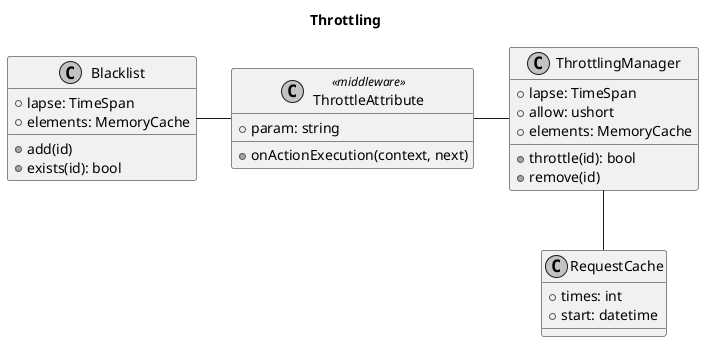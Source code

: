 @startuml throttlingClass
skinparam monochrome true

title Throttling
class "Blacklist" as black
class "ThrottleAttribute" as attr <<middleware>>
class "ThrottlingManager" as manager
class "RequestCache" as cache

black - attr
attr - manager
manager -- cache

class black {
  +lapse: TimeSpan
  +elements: MemoryCache
  +add(id)
  +exists(id): bool
}

class attr {
  +param: string
  +onActionExecution(context, next)
}

class manager {
  +lapse: TimeSpan
  +allow: ushort 
  +elements: MemoryCache
  +throttle(id): bool
  +remove(id)
}

class cache {
  +times: int
  +start: datetime 
}
@enduml
